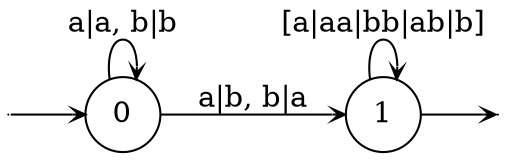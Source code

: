 digraph
{
  vcsn_context = "[ab]? × [ab]? → 𝔹"
  rankdir = LR
  edge [arrowhead = vee, arrowsize = .6]
  {
    node [shape = point, width = 0]
    I0
    F1
  }
  {
    node [shape = circle, style = rounded, width = 0.5]
    0
    1
  }
  I0 -> 0
  0 -> 0 [label = "a|a, b|b"]
  0 -> 1 [label = "a|b, b|a"]
  1 -> F1
  1 -> 1 [label = "[a|aa|bb|ab|b]"]
}
